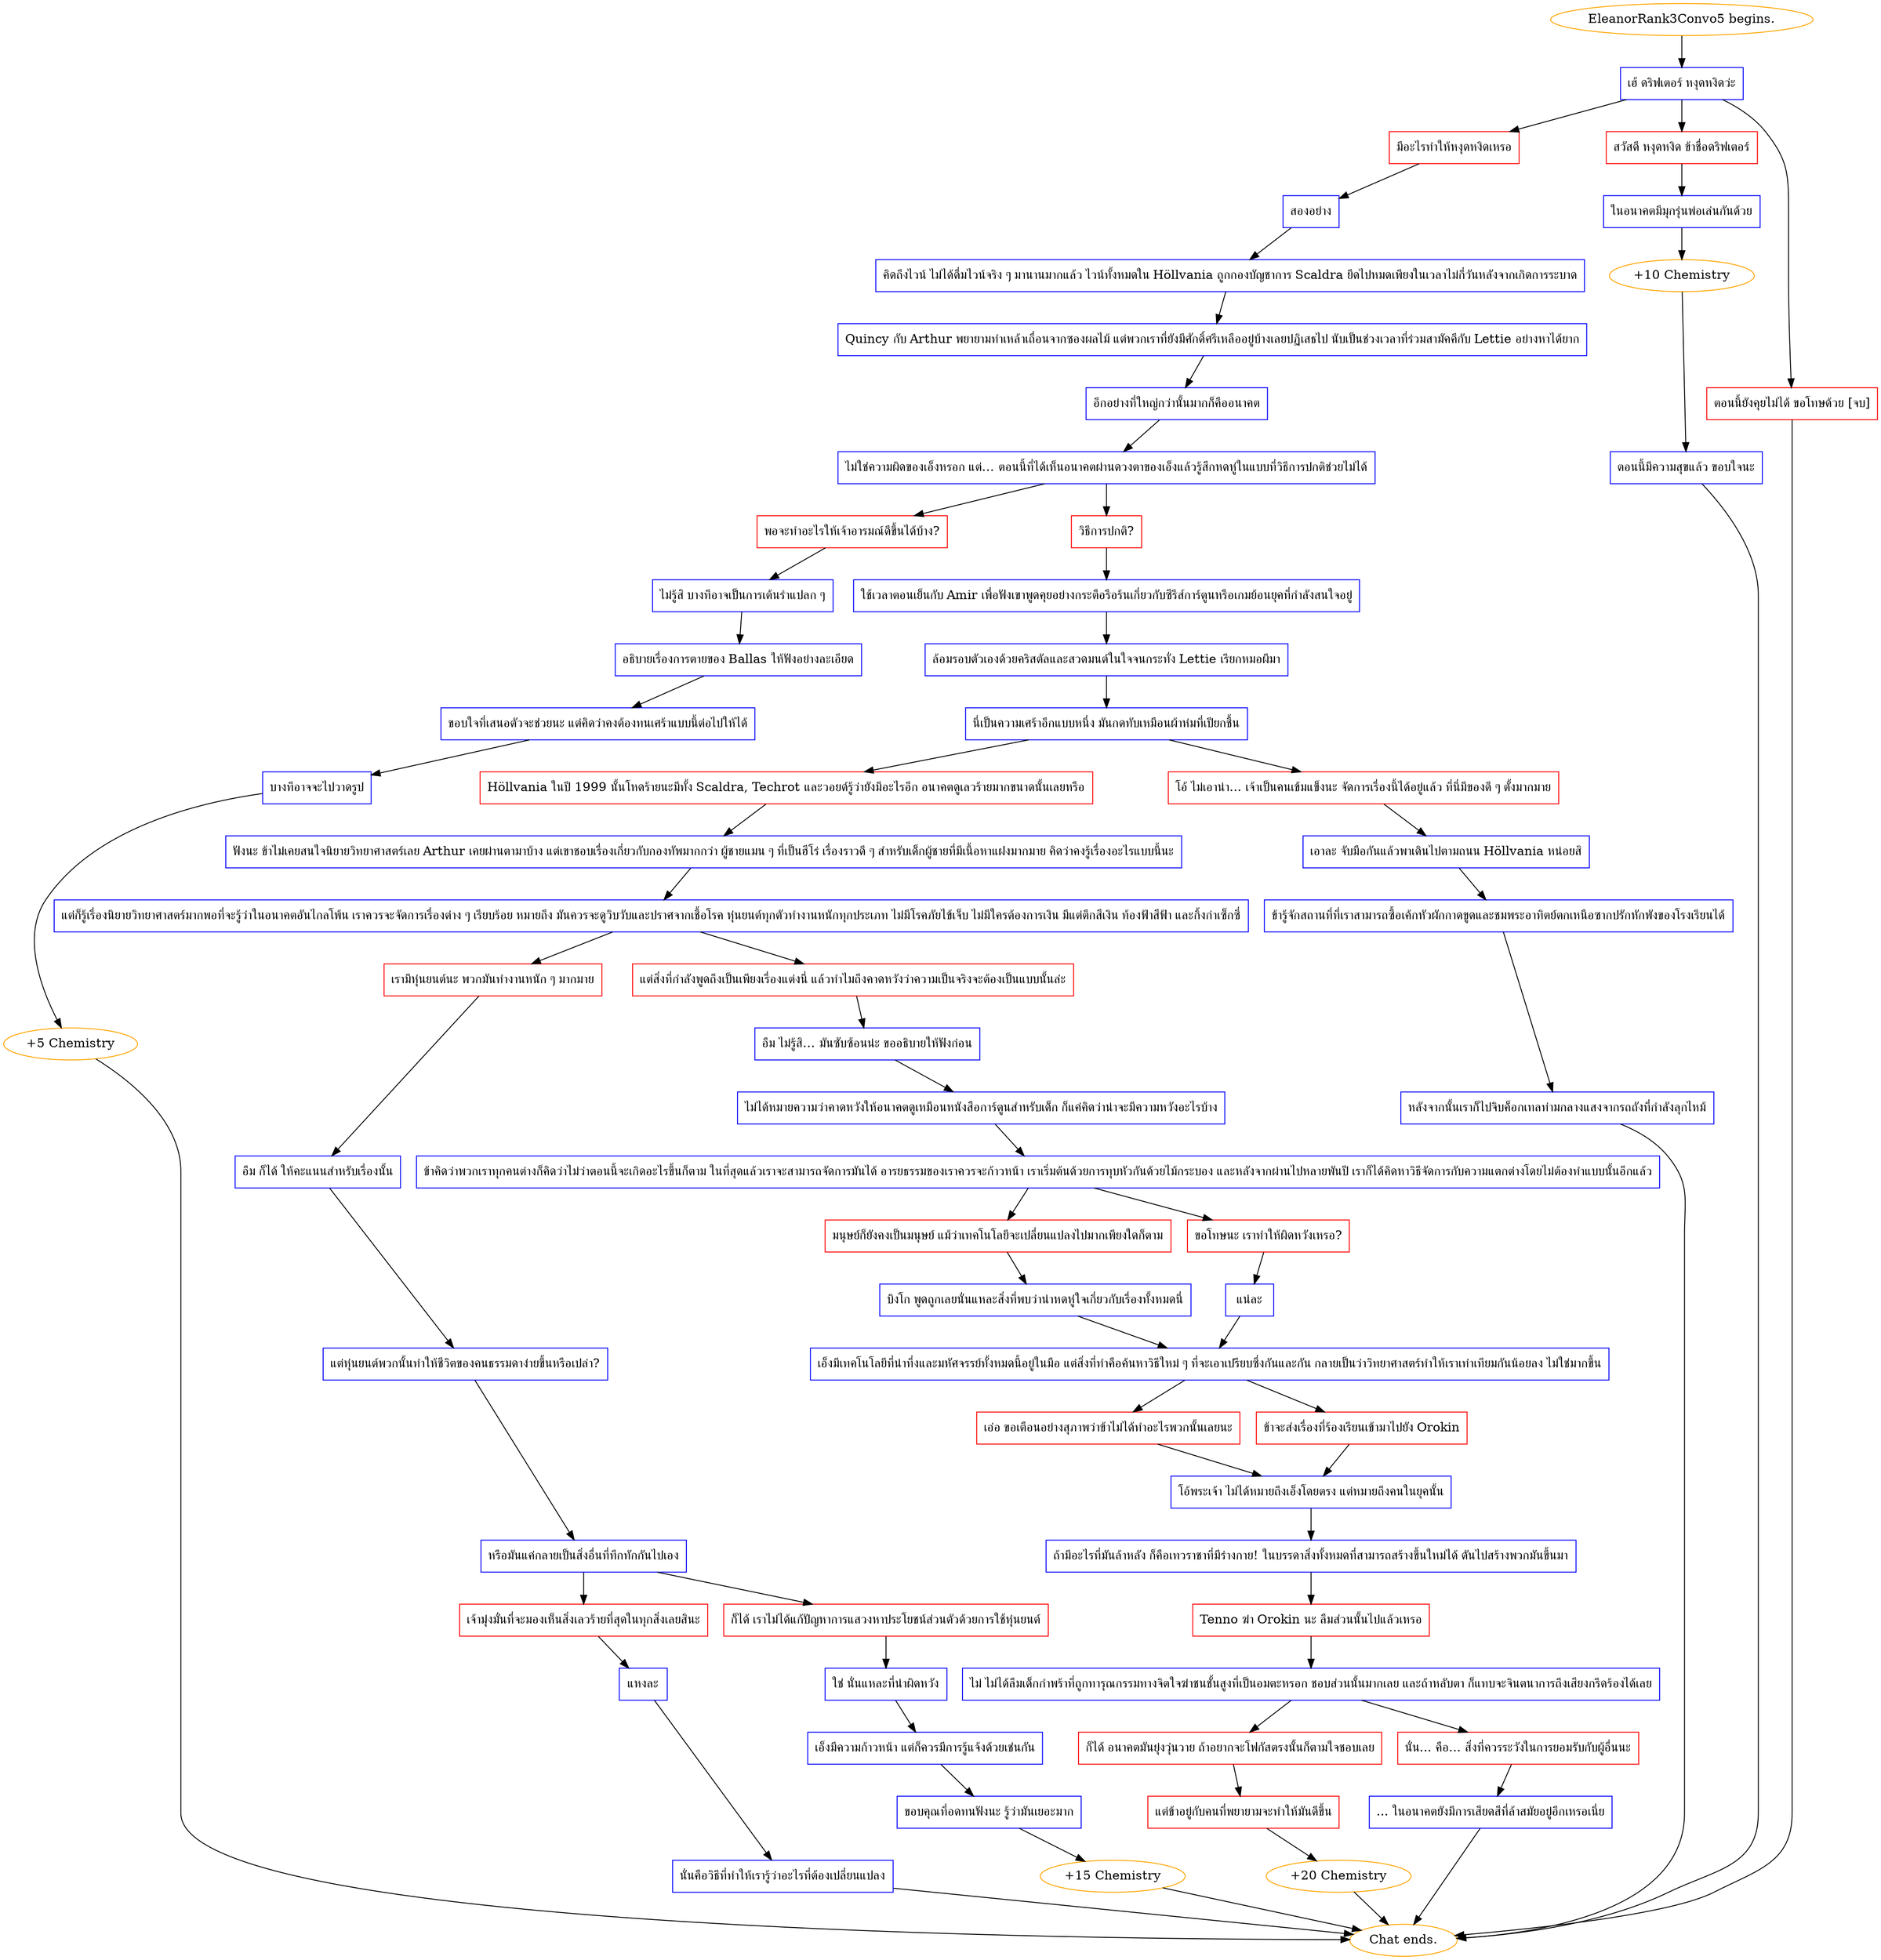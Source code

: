 digraph {
	"EleanorRank3Convo5 begins." [color=orange];
		"EleanorRank3Convo5 begins." -> j2628913464;
	j2628913464 [label="เฮ้ ดริฟเตอร์ หงุดหงิดว่ะ",shape=box,color=blue];
		j2628913464 -> j1556370395;
		j2628913464 -> j3294640493;
		j2628913464 -> j1651192089;
	j1556370395 [label="มีอะไรทำให้หงุดหงิดเหรอ",shape=box,color=red];
		j1556370395 -> j112097525;
	j3294640493 [label="สวัสดี หงุดหงิด ข้าชื่อดริฟเตอร์",shape=box,color=red];
		j3294640493 -> j1237427062;
	j1651192089 [label="ตอนนี้ยังคุยไม่ได้ ขอโทษด้วย [จบ]",shape=box,color=red];
		j1651192089 -> "Chat ends.";
	j112097525 [label="สองอย่าง",shape=box,color=blue];
		j112097525 -> j1578668681;
	j1237427062 [label="ในอนาคตมีมุกรุ่นพ่อเล่นกันด้วย",shape=box,color=blue];
		j1237427062 -> j3034095330;
	"Chat ends." [color=orange];
	j1578668681 [label="คิดถึงไวน์ ไม่ได้ดื่มไวน์จริง ๆ มานานมากแล้ว ไวน์ทั้งหมดใน Höllvania ถูกกองบัญชาการ Scaldra ยึดไปหมดเพียงในเวลาไม่กี่วันหลังจากเกิดการระบาด",shape=box,color=blue];
		j1578668681 -> j4265212403;
	j3034095330 [label="+10 Chemistry",color=orange];
		j3034095330 -> j2968999898;
	j4265212403 [label="Quincy กับ Arthur พยายามทำเหล้าเถื่อนจากซองผลไม้ แต่พวกเราที่ยังมีศักดิ์ศรีเหลืออยู่บ้างเลยปฏิเสธไป นับเป็นช่วงเวลาที่ร่วมสามัคคีกับ Lettie อย่างหาได้ยาก",shape=box,color=blue];
		j4265212403 -> j449892605;
	j2968999898 [label="ตอนนี้มีความสุขแล้ว ขอบใจนะ",shape=box,color=blue];
		j2968999898 -> "Chat ends.";
	j449892605 [label="อีกอย่างที่ใหญ่กว่านั้นมากก็คืออนาคต",shape=box,color=blue];
		j449892605 -> j3410677283;
	j3410677283 [label="ไม่ใช่ความผิดของเอ็งหรอก แต่… ตอนนี้ที่ได้เห็นอนาคตผ่านดวงตาของเอ็งแล้วรู้สึกหดหู่ในแบบที่วิธีการปกติช่วยไม่ได้",shape=box,color=blue];
		j3410677283 -> j2680475109;
		j3410677283 -> j169846510;
	j2680475109 [label="พอจะทำอะไรให้เจ้าอารมณ์ดีขึ้นได้บ้าง?",shape=box,color=red];
		j2680475109 -> j3584027844;
	j169846510 [label="วิธีการปกติ?",shape=box,color=red];
		j169846510 -> j2682021142;
	j3584027844 [label="ไม่รู้สิ บางทีอาจเป็นการเต้นรำแปลก ๆ",shape=box,color=blue];
		j3584027844 -> j2531714842;
	j2682021142 [label="ใช้เวลาตอนเย็นกับ Amir เพื่อฟังเขาพูดคุยอย่างกระตือรือร้นเกี่ยวกับซีรีส์การ์ตูนหรือเกมย้อนยุคที่กำลังสนใจอยู่",shape=box,color=blue];
		j2682021142 -> j3298392009;
	j2531714842 [label="อธิบายเรื่องการตายของ Ballas ให้ฟังอย่างละเอียด",shape=box,color=blue];
		j2531714842 -> j2550701222;
	j3298392009 [label="ล้อมรอบตัวเองด้วยคริสตัลและสวดมนต์ในใจจนกระทั่ง Lettie เรียกหมอผีมา",shape=box,color=blue];
		j3298392009 -> j3665214679;
	j2550701222 [label="ขอบใจที่เสนอตัวจะช่วยนะ แต่คิดว่าคงต้องทนเศร้าแบบนี้ต่อไปให้ได้",shape=box,color=blue];
		j2550701222 -> j1203806494;
	j3665214679 [label="นี่เป็นความเศร้าอีกแบบหนึ่ง มันกดทับเหมือนผ้าห่มที่เปียกชื้น",shape=box,color=blue];
		j3665214679 -> j2811423670;
		j3665214679 -> j779214417;
	j1203806494 [label="บางทีอาจจะไปวาดรูป",shape=box,color=blue];
		j1203806494 -> j4081414586;
	j2811423670 [label="Höllvania ในปี 1999 นั้นโหดร้ายนะมีทั้ง Scaldra, Techrot และวอยด์รู้ว่ายังมีอะไรอีก อนาคตดูเลวร้ายมากขนาดนั้นเลยหรือ",shape=box,color=red];
		j2811423670 -> j1960766254;
	j779214417 [label="โอ้ ไม่เอาน่า... เจ้าเป็นคนเข้มแข็งนะ จัดการเรื่องนี้ได้อยู่แล้ว ที่นี่มีของดี ๆ ตั้งมากมาย",shape=box,color=red];
		j779214417 -> j2776124217;
	j4081414586 [label="+5 Chemistry",color=orange];
		j4081414586 -> "Chat ends.";
	j1960766254 [label="ฟังนะ ข้าไม่เคยสนใจนิยายวิทยาศาสตร์เลย Arthur เคยผ่านตามาบ้าง แต่เขาชอบเรื่องเกี่ยวกับกองทัพมากกว่า ผู้ชายแมน ๆ ที่เป็นฮีโร่ เรื่องราวดี ๆ สำหรับเด็กผู้ชายที่มีเนื้อหาแฝงมากมาย คิดว่าคงรู้เรื่องอะไรแบบนี้นะ",shape=box,color=blue];
		j1960766254 -> j3435857577;
	j2776124217 [label="เอาละ จับมือกันแล้วพาเดินไปตามถนน Höllvania หน่อยสิ",shape=box,color=blue];
		j2776124217 -> j3224559462;
	j3435857577 [label="แต่ก็รู้เรื่องนิยายวิทยาศาสตร์มากพอที่จะรู้ว่าในอนาคตอันไกลโพ้น เราควรจะจัดการเรื่องต่าง ๆ เรียบร้อย หมายถึง มันควรจะดูวิบวับและปราศจากเชื้อโรค หุ่นยนต์ทุกตัวทำงานหนักทุกประเภท ไม่มีโรคภัยไข้เจ็บ ไม่มีใครต้องการเงิน มีแต่ตึกสีเงิน ท้องฟ้าสีฟ้า และกิ้งก่าเซ็กซี่",shape=box,color=blue];
		j3435857577 -> j1037088988;
		j3435857577 -> j1370677948;
	j3224559462 [label="ข้ารู้จักสถานที่ที่เราสามารถซื้อเค้กหัวผักกาดขูดและชมพระอาทิตย์ตกเหนือซากปรักหักพังของโรงเรียนได้",shape=box,color=blue];
		j3224559462 -> j776737841;
	j1037088988 [label="เรามีหุ่นยนต์นะ พวกมันทำงานหนัก ๆ มากมาย",shape=box,color=red];
		j1037088988 -> j2701141982;
	j1370677948 [label="แต่สิ่งที่กำลังพูดถึงเป็นเพียงเรื่องแต่งนี่ แล้วทำไมถึงคาดหวังว่าความเป็นจริงจะต้องเป็นแบบนั้นล่ะ",shape=box,color=red];
		j1370677948 -> j4149073119;
	j776737841 [label="หลังจากนั้นเราก็ไปจิบค็อกเทลท่ามกลางแสงจากรถถังที่กำลังลุกไหม้",shape=box,color=blue];
		j776737841 -> "Chat ends.";
	j2701141982 [label="อืม ก็ได้ ให้คะแนนสำหรับเรื่องนั้น",shape=box,color=blue];
		j2701141982 -> j259697505;
	j4149073119 [label="อืม ไม่รู้สิ… มันซับซ้อนน่ะ ขออธิบายให้ฟังก่อน",shape=box,color=blue];
		j4149073119 -> j4135623958;
	j259697505 [label="แต่หุ่นยนต์พวกนั้นทำให้ชีวิตของคนธรรมดาง่ายขึ้นหรือเปล่า?",shape=box,color=blue];
		j259697505 -> j1796585045;
	j4135623958 [label="ไม่ได้หมายความว่าคาดหวังให้อนาคตดูเหมือนหนังสือการ์ตูนสำหรับเด็ก ก็แค่คิดว่าน่าจะมีความหวังอะไรบ้าง",shape=box,color=blue];
		j4135623958 -> j2440023361;
	j1796585045 [label="หรือมันแค่กลายเป็นสิ่งอื่นที่ทึกทักกันไปเอง",shape=box,color=blue];
		j1796585045 -> j293310251;
		j1796585045 -> j3631461121;
	j2440023361 [label="ข้าคิดว่าพวกเราทุกคนต่างก็คิดว่าไม่ว่าตอนนี้จะเกิดอะไรขึ้นก็ตาม ในที่สุดแล้วเราจะสามารถจัดการมันได้ อารยธรรมของเราควรจะก้าวหน้า เราเริ่มต้นด้วยการทุบหัวกันด้วยไม้กระบอง และหลังจากผ่านไปหลายพันปี เราก็ได้คิดหาวิธีจัดการกับความแตกต่างโดยไม่ต้องทำแบบนั้นอีกแล้ว",shape=box,color=blue];
		j2440023361 -> j469902595;
		j2440023361 -> j2608051375;
	j293310251 [label="เจ้ามุ่งมั่นที่จะมองเห็นสิ่งเลวร้ายที่สุดในทุกสิ่งเลยสินะ",shape=box,color=red];
		j293310251 -> j1653060947;
	j3631461121 [label="ก็ได้ เราไม่ได้แก้ปัญหาการแสวงหาประโยชน์ส่วนตัวด้วยการใช้หุ่นยนต์",shape=box,color=red];
		j3631461121 -> j2652184249;
	j469902595 [label="มนุษย์ก็ยังคงเป็นมนุษย์ แม้ว่าเทคโนโลยีจะเปลี่ยนแปลงไปมากเพียงใดก็ตาม",shape=box,color=red];
		j469902595 -> j4241484121;
	j2608051375 [label="ขอโทษนะ เราทำให้ผิดหวังเหรอ?",shape=box,color=red];
		j2608051375 -> j2901795553;
	j1653060947 [label="แหงละ",shape=box,color=blue];
		j1653060947 -> j934404079;
	j2652184249 [label="ใช่ นั่นแหละที่น่าผิดหวัง",shape=box,color=blue];
		j2652184249 -> j4158587390;
	j4241484121 [label="บิงโก พูดถูกเลยนั่นแหละสิ่งที่พบว่าน่าหดหู่ใจเกี่ยวกับเรื่องทั้งหมดนี่",shape=box,color=blue];
		j4241484121 -> j1031105773;
	j2901795553 [label="แน่ละ",shape=box,color=blue];
		j2901795553 -> j1031105773;
	j934404079 [label="นั่นคือวิธีที่ทำให้เรารู้ว่าอะไรที่ต้องเปลี่ยนแปลง",shape=box,color=blue];
		j934404079 -> "Chat ends.";
	j4158587390 [label="เอ็งมีความก้าวหน้า แต่ก็ควรมีการรู้แจ้งด้วยเช่นกัน",shape=box,color=blue];
		j4158587390 -> j3531973060;
	j1031105773 [label="เอ็งมีเทคโนโลยีที่น่าทึ่งและมหัศจรรย์ทั้งหมดนี้อยู่ในมือ แต่สิ่งที่ทำคือค้นหาวิธีใหม่ ๆ ที่จะเอาเปรียบซึ่งกันและกัน กลายเป็นว่าวิทยาศาสตร์ทำให้เราเท่าเทียมกันน้อยลง ไม่ใช่มากขึ้น",shape=box,color=blue];
		j1031105773 -> j472889437;
		j1031105773 -> j3283842827;
	j3531973060 [label="ขอบคุณที่อดทนฟังนะ รู้ว่ามันเยอะมาก",shape=box,color=blue];
		j3531973060 -> j374273682;
	j472889437 [label="เอ่อ ขอเตือนอย่างสุภาพว่าข้าไม่ได้ทำอะไรพวกนั้นเลยนะ",shape=box,color=red];
		j472889437 -> j3742956581;
	j3283842827 [label="ข้าจะส่งเรื่องที่ร้องเรียนเข้ามาไปยัง Orokin",shape=box,color=red];
		j3283842827 -> j3742956581;
	j374273682 [label="+15 Chemistry",color=orange];
		j374273682 -> "Chat ends.";
	j3742956581 [label="โอ้พระเจ้า ไม่ได้หมายถึงเอ็งโดยตรง แต่หมายถึงคนในยุคนั้น",shape=box,color=blue];
		j3742956581 -> j3568820274;
	j3568820274 [label="ถ้ามีอะไรที่มันล้าหลัง ก็คือเทวราชาที่มีร่างกาย! ในบรรดาสิ่งทั้งหมดที่สามารถสร้างขึ้นใหม่ได้ ดันไปสร้างพวกมันขึ้นมา",shape=box,color=blue];
		j3568820274 -> j1263995917;
	j1263995917 [label="Tenno ฆ่า Orokin นะ ลืมส่วนนั้นไปแล้วเหรอ",shape=box,color=red];
		j1263995917 -> j1558912673;
	j1558912673 [label="ไม่ ไม่ได้ลืมเด็กกำพร้าที่ถูกทารุณกรรมทางจิตใจฆ่าชนชั้นสูงที่เป็นอมตะหรอก ชอบส่วนนั้นมากเลย และถ้าหลับตา ก็แทบจะจินตนาการถึงเสียงกรีดร้องได้เลย",shape=box,color=blue];
		j1558912673 -> j3946798499;
		j1558912673 -> j1008186177;
	j3946798499 [label="ก็ได้ อนาคตมันยุ่งวุ่นวาย ถ้าอยากจะโฟกัสตรงนั้นก็ตามใจชอบเลย",shape=box,color=red];
		j3946798499 -> j1027096194;
	j1008186177 [label="นั่น... คือ... สิ่งที่ควรระวังในการยอมรับกับผู้อื่นนะ",shape=box,color=red];
		j1008186177 -> j1326540842;
	j1027096194 [label="แต่ข้าอยู่กับคนที่พยายามจะทำให้มันดีขึ้น",shape=box,color=red];
		j1027096194 -> j367054140;
	j1326540842 [label="... ในอนาคตยังมีการเสียดสีที่ล้าสมัยอยู่อีกเหรอเนี่ย",shape=box,color=blue];
		j1326540842 -> "Chat ends.";
	j367054140 [label="+20 Chemistry",color=orange];
		j367054140 -> "Chat ends.";
}